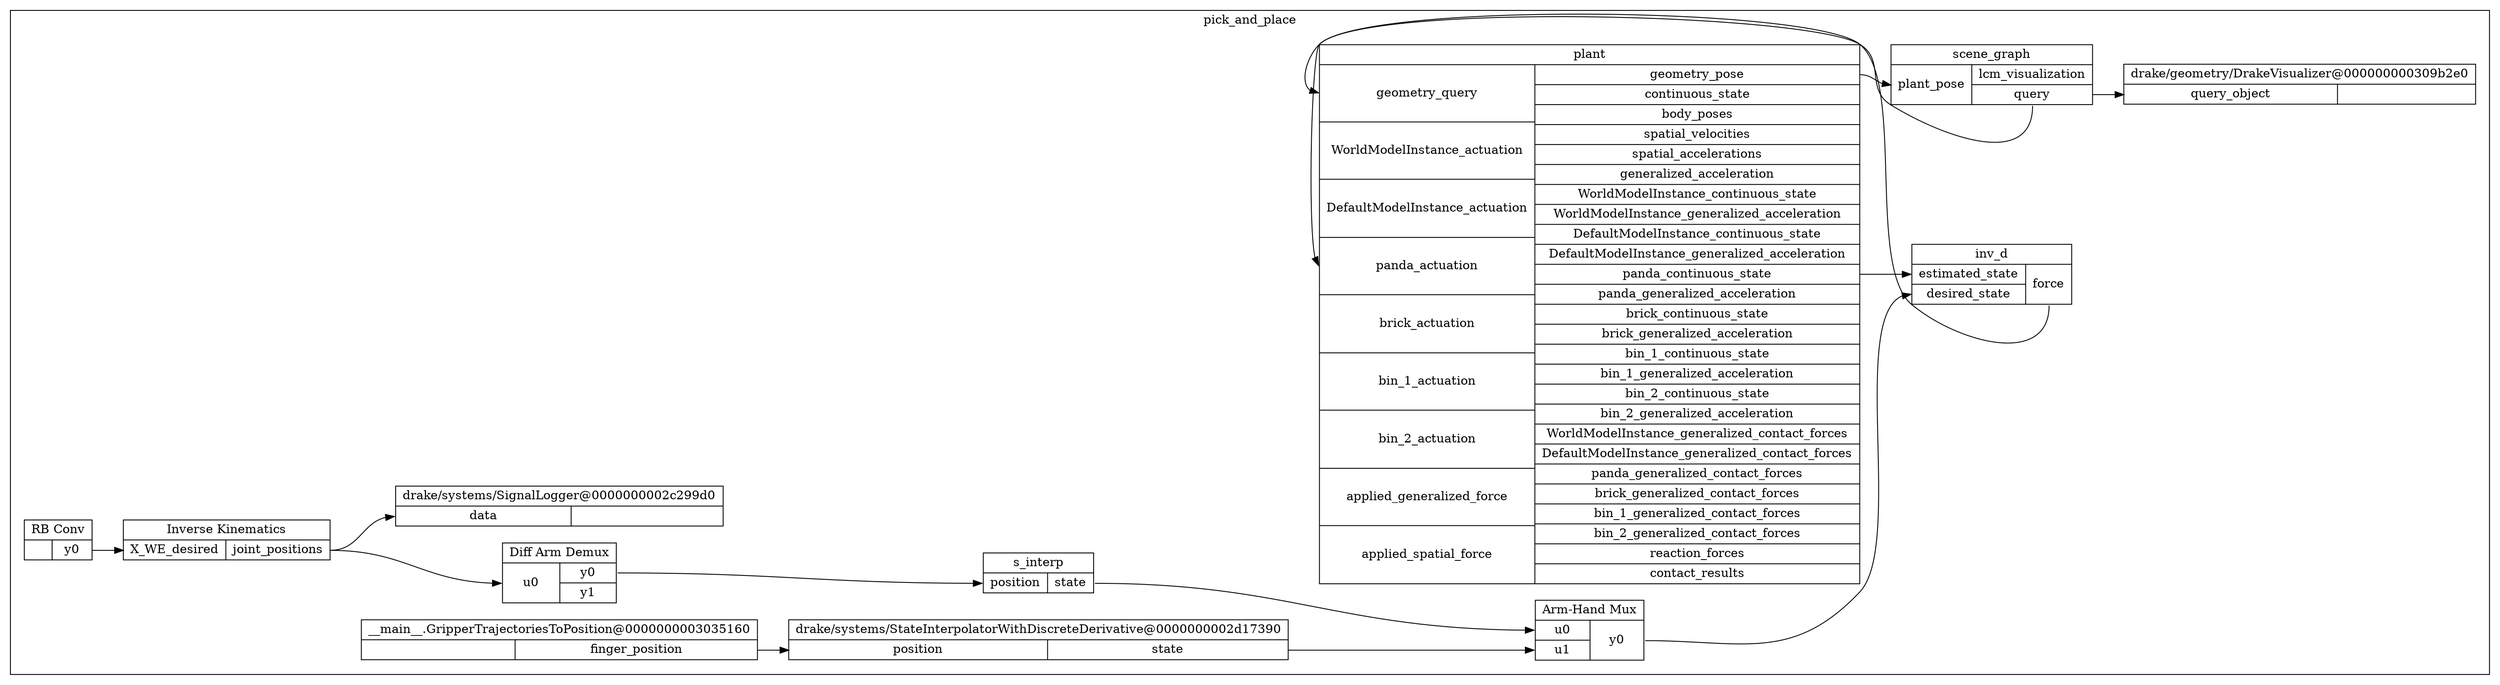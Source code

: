 digraph _44354992 {
rankdir=LR
subgraph cluster44354992diagram {
color=black
concentrate=true
label="pick_and_place";
subgraph cluster44354992inputports {
rank=same
color=lightgrey
style=filled
label="input ports"
}
subgraph cluster44354992outputports {
rank=same
color=lightgrey
style=filled
label="output ports"
}
subgraph cluster44354992subsystems {
color=white
label=""
44536688 [shape=record, label="plant|{{<u0>geometry_query|<u1>WorldModelInstance_actuation|<u2>DefaultModelInstance_actuation|<u3>panda_actuation|<u4>brick_actuation|<u5>bin_1_actuation|<u6>bin_2_actuation|<u7>applied_generalized_force|<u8>applied_spatial_force} | {<y0>geometry_pose|<y1>continuous_state|<y2>body_poses|<y3>spatial_velocities|<y4>spatial_accelerations|<y5>generalized_acceleration|<y6>WorldModelInstance_continuous_state|<y7>WorldModelInstance_generalized_acceleration|<y8>DefaultModelInstance_continuous_state|<y9>DefaultModelInstance_generalized_acceleration|<y10>panda_continuous_state|<y11>panda_generalized_acceleration|<y12>brick_continuous_state|<y13>brick_generalized_acceleration|<y14>bin_1_continuous_state|<y15>bin_1_generalized_acceleration|<y16>bin_2_continuous_state|<y17>bin_2_generalized_acceleration|<y18>WorldModelInstance_generalized_contact_forces|<y19>DefaultModelInstance_generalized_contact_forces|<y20>panda_generalized_contact_forces|<y21>brick_generalized_contact_forces|<y22>bin_1_generalized_contact_forces|<y23>bin_2_generalized_contact_forces|<y24>reaction_forces|<y25>contact_results}}"];
44545104 [shape=record, label="scene_graph|{{<u0>plant_pose} | {<y0>lcm_visualization|<y1>query}}"];
50967264 [shape=record, label="drake/geometry/DrakeVisualizer@000000000309b2e0|{{<u0>query_object} | {}}"];
44401600 [shape=record, label="s_interp|{{<u0>position} | {<y0>state}}"];
43967968 [shape=record, label="Inverse Kinematics|{{<u0>X_WE_desired} | {<y0>joint_positions}}"];
49778560 [shape=record, label="RB Conv|{{} | {<y0>y0}}"];
45109200 [shape=record, label="Diff Arm Demux|{{<u0>u0} | {<y0>y0|<y1>y1}}"];
44691968 [shape=record, label="inv_d|{{<u0>estimated_state|<u1>desired_state} | {<y0>force}}"];
50549088 [shape=record, label="__main__.GripperTrajectoriesToPosition@0000000003035160|{{} | {<y0>finger_position}}"];
47281040 [shape=record, label="drake/systems/StateInterpolatorWithDiscreteDerivative@0000000002d17390|{{<u0>position} | {<y0>state}}"];
49908240 [shape=record, label="Arm-Hand Mux|{{<u0>u0|<u1>u1} | {<y0>y0}}"];
46307792 [shape=record, label="drake/systems/SignalLogger@0000000002c299d0|{{<u0>data} | {}}"];
49778560:y0 -> 43967968:u0;
45109200:y0 -> 44401600:u0;
44545104:y1 -> 44536688:u0;
44691968:y0 -> 44536688:u3;
44536688:y0 -> 44545104:u0;
44536688:y10 -> 44691968:u0;
49908240:y0 -> 44691968:u1;
43967968:y0 -> 45109200:u0;
43967968:y0 -> 46307792:u0;
50549088:y0 -> 47281040:u0;
44401600:y0 -> 49908240:u0;
47281040:y0 -> 49908240:u1;
44545104:y1 -> 50967264:u0;
}
}
}
